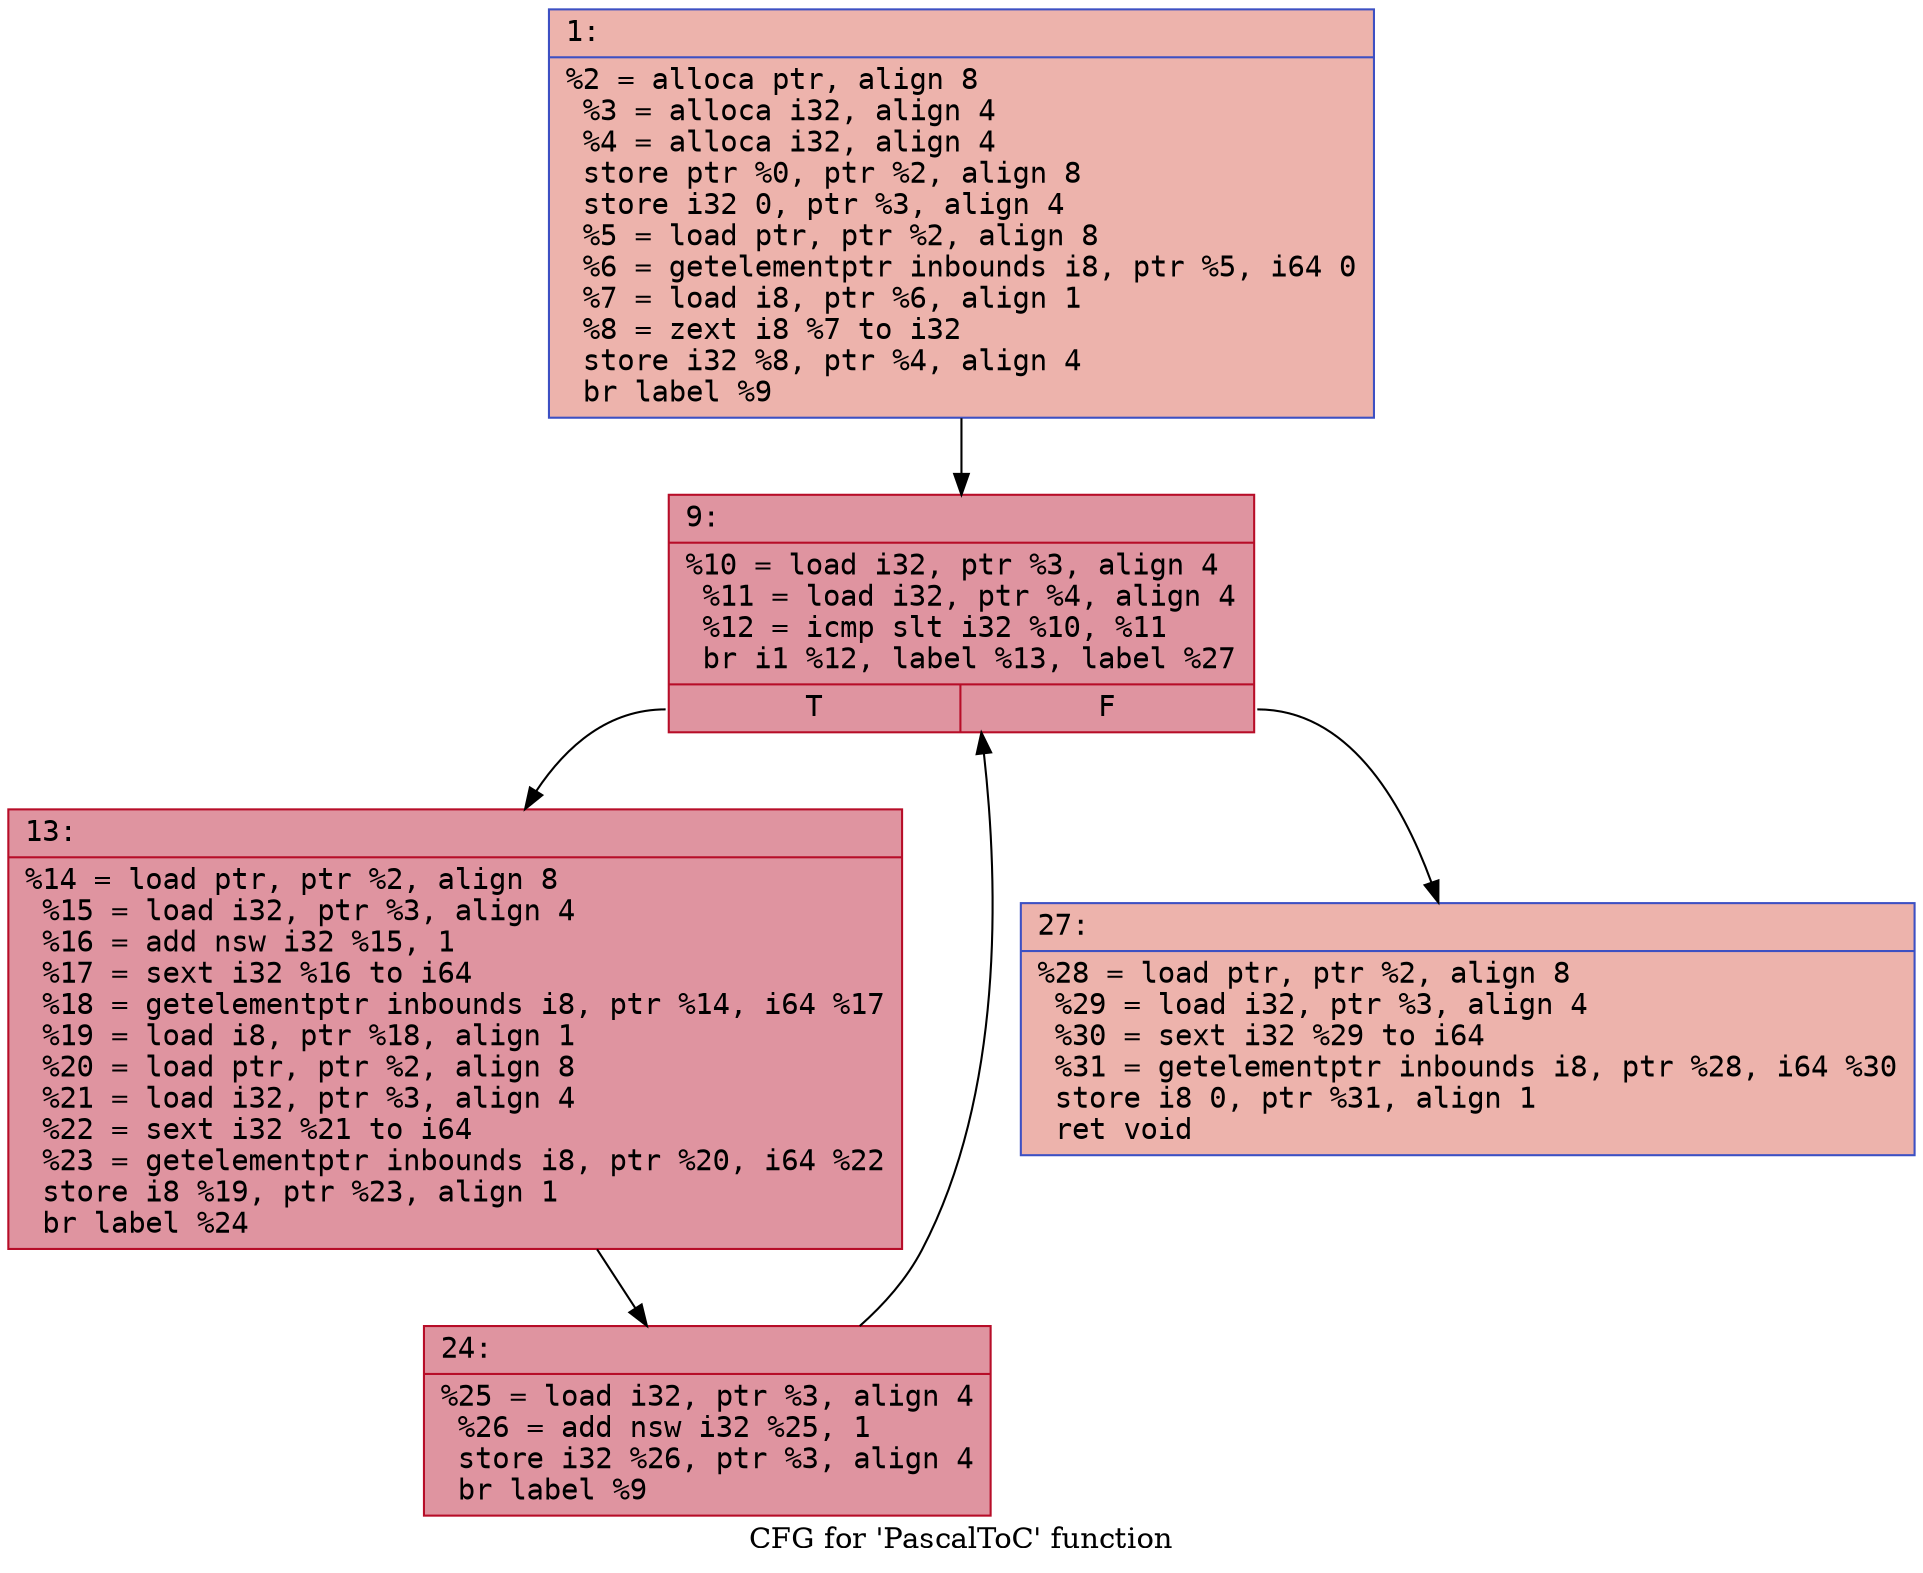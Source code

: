 digraph "CFG for 'PascalToC' function" {
	label="CFG for 'PascalToC' function";

	Node0x6000002bb250 [shape=record,color="#3d50c3ff", style=filled, fillcolor="#d6524470" fontname="Courier",label="{1:\l|  %2 = alloca ptr, align 8\l  %3 = alloca i32, align 4\l  %4 = alloca i32, align 4\l  store ptr %0, ptr %2, align 8\l  store i32 0, ptr %3, align 4\l  %5 = load ptr, ptr %2, align 8\l  %6 = getelementptr inbounds i8, ptr %5, i64 0\l  %7 = load i8, ptr %6, align 1\l  %8 = zext i8 %7 to i32\l  store i32 %8, ptr %4, align 4\l  br label %9\l}"];
	Node0x6000002bb250 -> Node0x6000002bb2a0[tooltip="1 -> 9\nProbability 100.00%" ];
	Node0x6000002bb2a0 [shape=record,color="#b70d28ff", style=filled, fillcolor="#b70d2870" fontname="Courier",label="{9:\l|  %10 = load i32, ptr %3, align 4\l  %11 = load i32, ptr %4, align 4\l  %12 = icmp slt i32 %10, %11\l  br i1 %12, label %13, label %27\l|{<s0>T|<s1>F}}"];
	Node0x6000002bb2a0:s0 -> Node0x6000002bb2f0[tooltip="9 -> 13\nProbability 96.88%" ];
	Node0x6000002bb2a0:s1 -> Node0x6000002bb390[tooltip="9 -> 27\nProbability 3.12%" ];
	Node0x6000002bb2f0 [shape=record,color="#b70d28ff", style=filled, fillcolor="#b70d2870" fontname="Courier",label="{13:\l|  %14 = load ptr, ptr %2, align 8\l  %15 = load i32, ptr %3, align 4\l  %16 = add nsw i32 %15, 1\l  %17 = sext i32 %16 to i64\l  %18 = getelementptr inbounds i8, ptr %14, i64 %17\l  %19 = load i8, ptr %18, align 1\l  %20 = load ptr, ptr %2, align 8\l  %21 = load i32, ptr %3, align 4\l  %22 = sext i32 %21 to i64\l  %23 = getelementptr inbounds i8, ptr %20, i64 %22\l  store i8 %19, ptr %23, align 1\l  br label %24\l}"];
	Node0x6000002bb2f0 -> Node0x6000002bb340[tooltip="13 -> 24\nProbability 100.00%" ];
	Node0x6000002bb340 [shape=record,color="#b70d28ff", style=filled, fillcolor="#b70d2870" fontname="Courier",label="{24:\l|  %25 = load i32, ptr %3, align 4\l  %26 = add nsw i32 %25, 1\l  store i32 %26, ptr %3, align 4\l  br label %9\l}"];
	Node0x6000002bb340 -> Node0x6000002bb2a0[tooltip="24 -> 9\nProbability 100.00%" ];
	Node0x6000002bb390 [shape=record,color="#3d50c3ff", style=filled, fillcolor="#d6524470" fontname="Courier",label="{27:\l|  %28 = load ptr, ptr %2, align 8\l  %29 = load i32, ptr %3, align 4\l  %30 = sext i32 %29 to i64\l  %31 = getelementptr inbounds i8, ptr %28, i64 %30\l  store i8 0, ptr %31, align 1\l  ret void\l}"];
}
